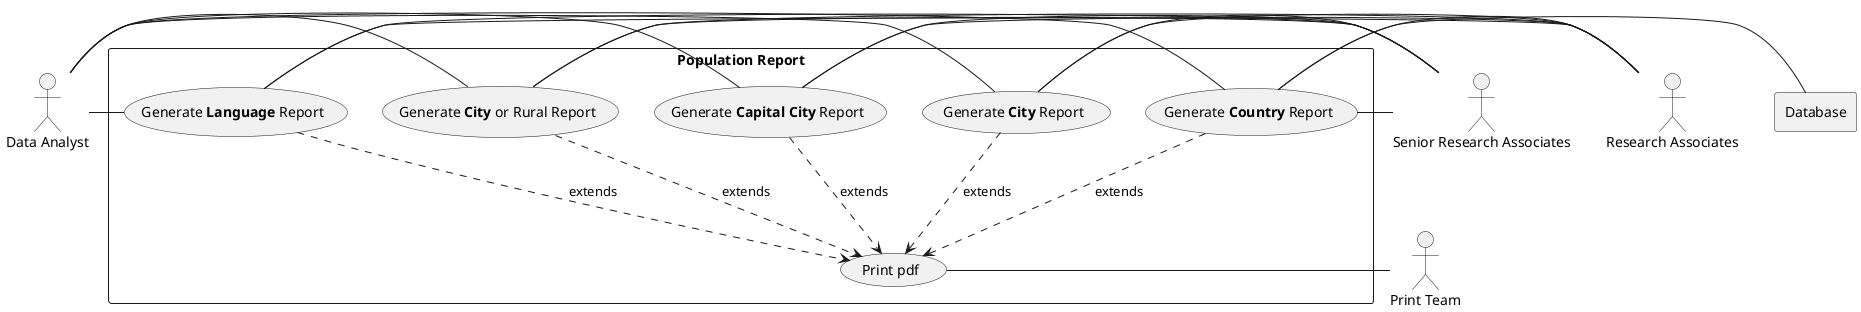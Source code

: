 @startuml

actor DA as "Data Analyst"
actor SR as "Senior Research Associates"
actor RA as "Research Associates"

actor PT as "Print Team"

rectangle Database

rectangle "Population Report" {
    usecase UC1 as "Generate **Country** Report"
    usecase UC2 as "Generate **City** Report"
    usecase UC3 as "Generate **Capital City** Report"
    usecase UC4 as "Generate **City** or Rural Report"
    usecase UC5 as "Generate **Language** Report"
    usecase UCa as "Print pdf"

    DA - UC1
    DA - UC2
    DA - UC3
    DA - UC4
    DA - UC5

    SR - UC1
    SR - UC2
    SR - UC3
    SR - UC4
    SR - UC5

    RA - UC1
    RA - UC2
    RA - UC3
    RA - UC4
    RA - UC5

    PT - UCa

    UC1 ..>UCa : extends
    UC2 ..>UCa : extends
    UC3 ..>UCa : extends
    UC4 ..>UCa : extends
    UC5 ..>UCa : extends
    UC1 - Database
}

@enduml